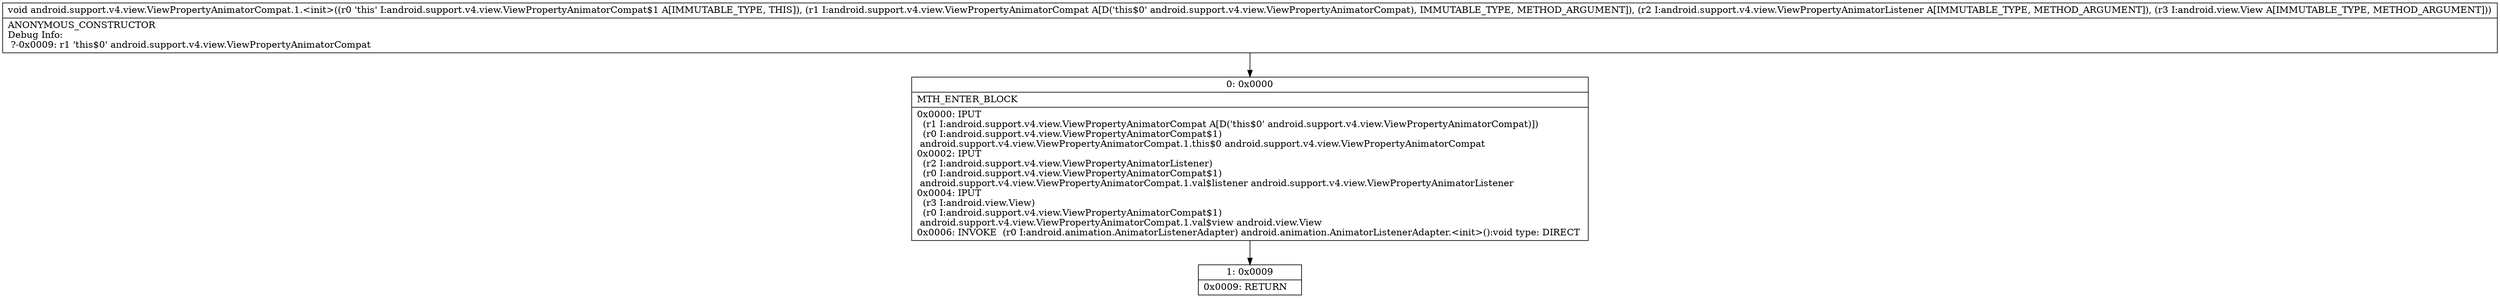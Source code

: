 digraph "CFG forandroid.support.v4.view.ViewPropertyAnimatorCompat.1.\<init\>(Landroid\/support\/v4\/view\/ViewPropertyAnimatorCompat;Landroid\/support\/v4\/view\/ViewPropertyAnimatorListener;Landroid\/view\/View;)V" {
Node_0 [shape=record,label="{0\:\ 0x0000|MTH_ENTER_BLOCK\l|0x0000: IPUT  \l  (r1 I:android.support.v4.view.ViewPropertyAnimatorCompat A[D('this$0' android.support.v4.view.ViewPropertyAnimatorCompat)])\l  (r0 I:android.support.v4.view.ViewPropertyAnimatorCompat$1)\l android.support.v4.view.ViewPropertyAnimatorCompat.1.this$0 android.support.v4.view.ViewPropertyAnimatorCompat \l0x0002: IPUT  \l  (r2 I:android.support.v4.view.ViewPropertyAnimatorListener)\l  (r0 I:android.support.v4.view.ViewPropertyAnimatorCompat$1)\l android.support.v4.view.ViewPropertyAnimatorCompat.1.val$listener android.support.v4.view.ViewPropertyAnimatorListener \l0x0004: IPUT  \l  (r3 I:android.view.View)\l  (r0 I:android.support.v4.view.ViewPropertyAnimatorCompat$1)\l android.support.v4.view.ViewPropertyAnimatorCompat.1.val$view android.view.View \l0x0006: INVOKE  (r0 I:android.animation.AnimatorListenerAdapter) android.animation.AnimatorListenerAdapter.\<init\>():void type: DIRECT \l}"];
Node_1 [shape=record,label="{1\:\ 0x0009|0x0009: RETURN   \l}"];
MethodNode[shape=record,label="{void android.support.v4.view.ViewPropertyAnimatorCompat.1.\<init\>((r0 'this' I:android.support.v4.view.ViewPropertyAnimatorCompat$1 A[IMMUTABLE_TYPE, THIS]), (r1 I:android.support.v4.view.ViewPropertyAnimatorCompat A[D('this$0' android.support.v4.view.ViewPropertyAnimatorCompat), IMMUTABLE_TYPE, METHOD_ARGUMENT]), (r2 I:android.support.v4.view.ViewPropertyAnimatorListener A[IMMUTABLE_TYPE, METHOD_ARGUMENT]), (r3 I:android.view.View A[IMMUTABLE_TYPE, METHOD_ARGUMENT]))  | ANONYMOUS_CONSTRUCTOR\lDebug Info:\l  ?\-0x0009: r1 'this$0' android.support.v4.view.ViewPropertyAnimatorCompat\l}"];
MethodNode -> Node_0;
Node_0 -> Node_1;
}

